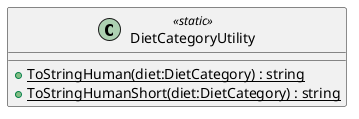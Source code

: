 @startuml
class DietCategoryUtility <<static>> {
    + {static} ToStringHuman(diet:DietCategory) : string
    + {static} ToStringHumanShort(diet:DietCategory) : string
}
@enduml
